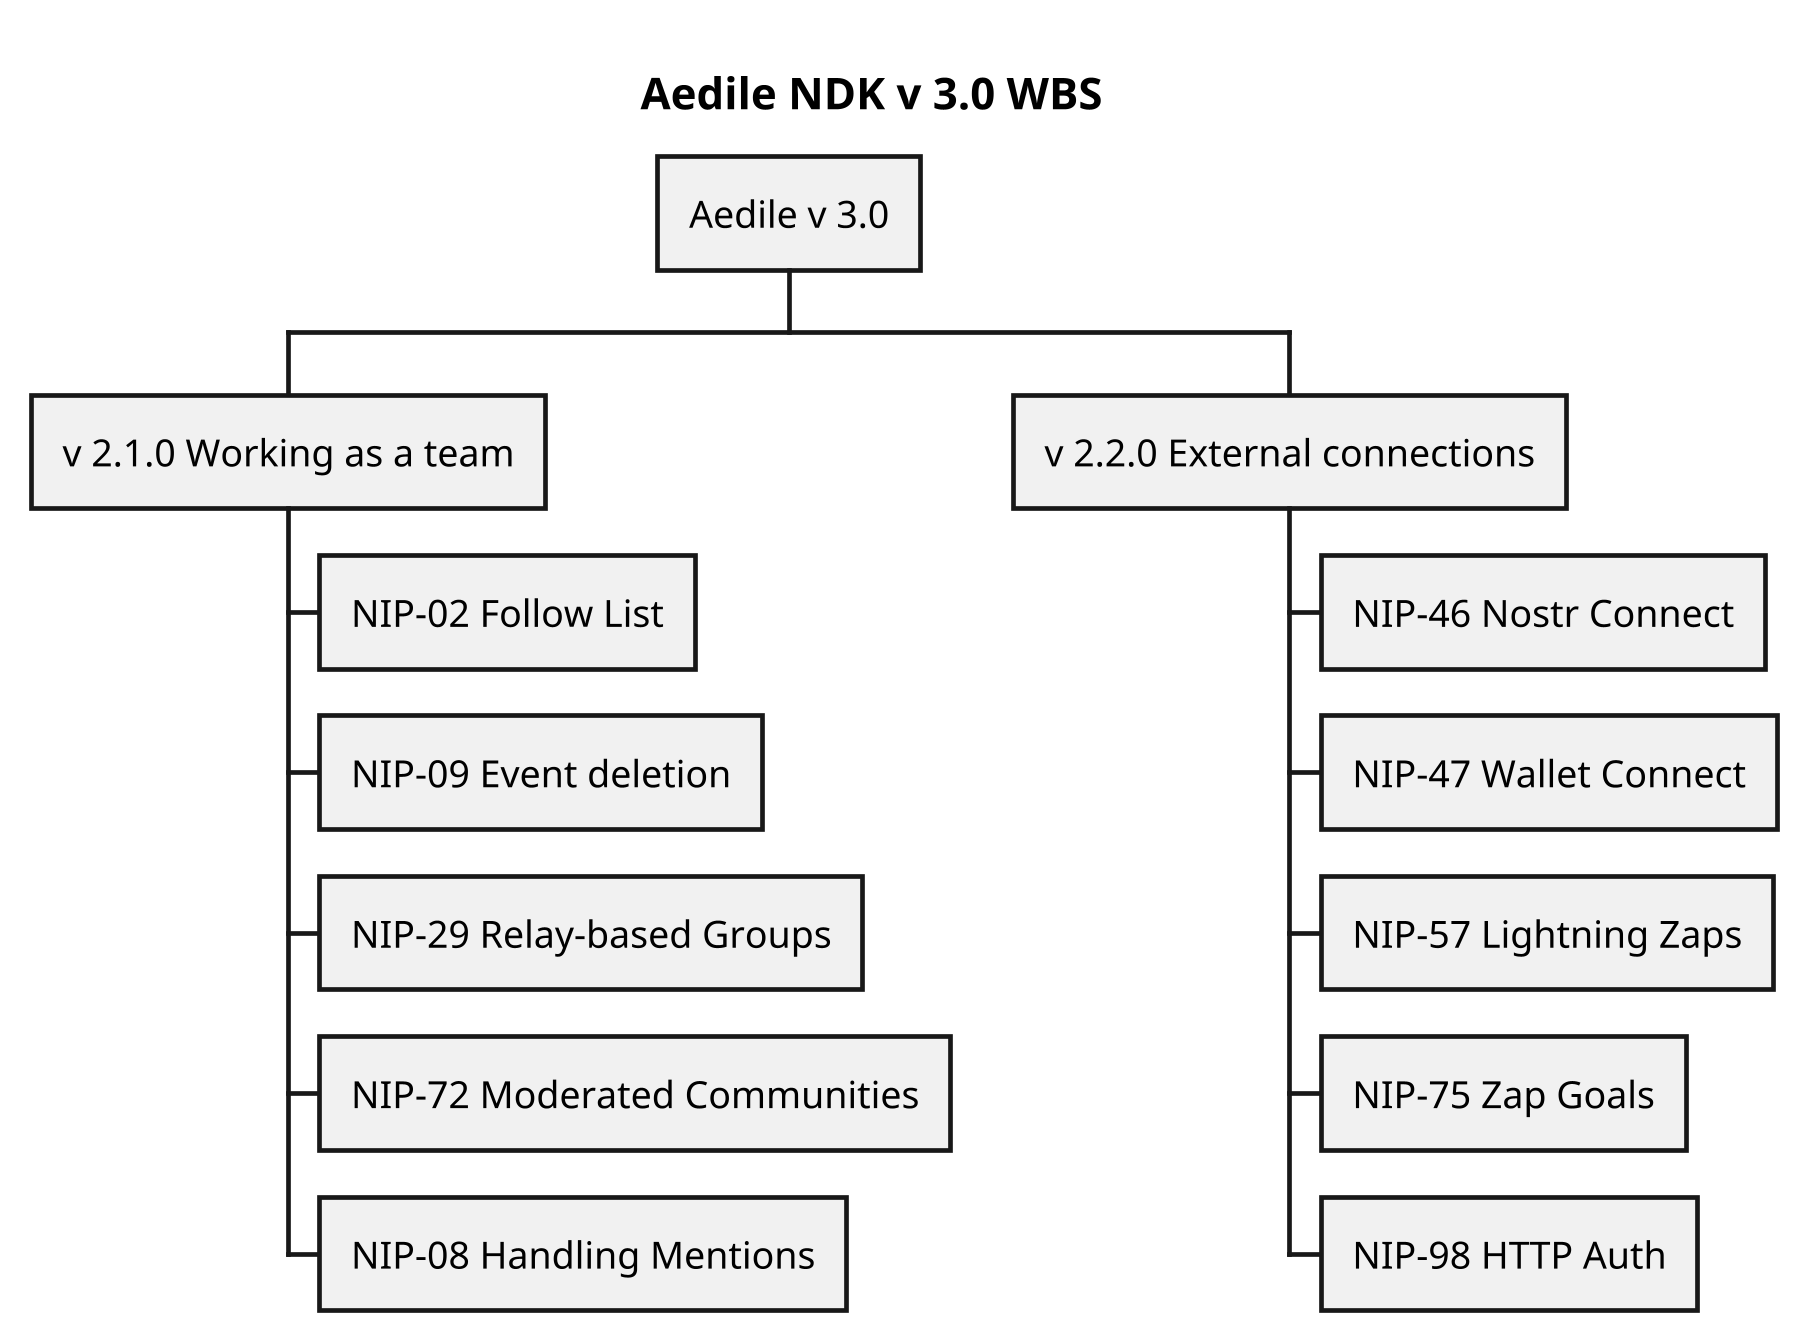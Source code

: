@startwbs Aedile_v3.0_WBS

skinparam dpi 300
title Aedile NDK v 3.0 WBS

* Aedile v 3.0

** v 2.1.0 Working as a team
*** NIP-02 Follow List
*** NIP-09 Event deletion
*** NIP-29 Relay-based Groups
*** NIP-72 Moderated Communities
*** NIP-08 Handling Mentions

** v 2.2.0 External connections
*** NIP-46 Nostr Connect
*** NIP-47 Wallet Connect
*** NIP-57 Lightning Zaps
*** NIP-75 Zap Goals
*** NIP-98 HTTP Auth

@endwbs